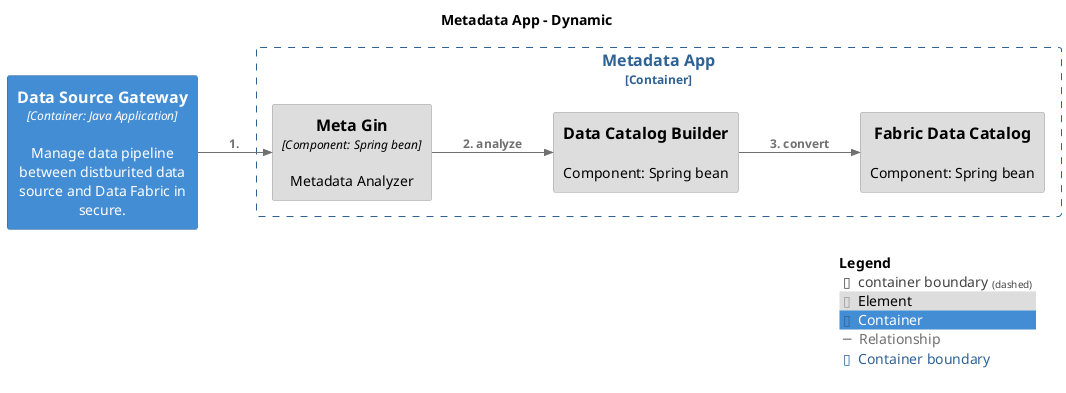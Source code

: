 @startuml
set separator none
title Metadata App - Dynamic

left to right direction

!include <C4/C4>
!include <C4/C4_Context>
!include <C4/C4_Container>
!include <C4/C4_Component>

AddElementTag("Element", $bgColor="#dddddd", $borderColor="#9a9a9a", $fontColor="#000000", $sprite="", $shadowing="")
AddElementTag("Container", $bgColor="#438dd5", $borderColor="#2e6295", $fontColor="#ffffff", $sprite="", $shadowing="")

AddRelTag("Relationship", $textColor="#707070", $lineColor="#707070", $lineStyle = "")

AddBoundaryTag("Container", $bgColor="#ffffff", $borderColor="#2e6295", $fontColor="#2e6295", $shadowing="")

skinparam svgDimensionStyle false
skinparam preserveAspectRatio meet
Container_Boundary("DataFabric.MetadataApp_boundary", "Metadata App", $tags="Container") {
  Component(DataFabric.MetadataApp.MetaGin, "Meta Gin", $techn="Component: Spring bean", $descr="Metadata Analyzer", $tags="Element", $link="")
  Component(DataFabric.MetadataApp.DataCatalogBuilder, "Data Catalog Builder", $techn="", $descr="Component: Spring bean", $tags="Element", $link="")
  Component(DataFabric.MetadataApp.FabricDataCatalog, "Fabric Data Catalog", $techn="", $descr="Component: Spring bean", $tags="Element", $link="")
}

Container(DataFabric.DataSourceGateway, "Data Source Gateway", $techn="Container: Java Application", $descr="Manage data pipeline between distburited data source and Data Fabric in secure.", $tags="Container", $link="")

Rel_D(DataFabric.DataSourceGateway, DataFabric.MetadataApp.MetaGin, "1. ", $techn="", $tags="Relationship", $link="")
Rel_D(DataFabric.MetadataApp.MetaGin, DataFabric.MetadataApp.DataCatalogBuilder, "2. analyze", $techn="", $tags="Relationship", $link="")
Rel_D(DataFabric.MetadataApp.DataCatalogBuilder, DataFabric.MetadataApp.FabricDataCatalog, "3. convert", $techn="", $tags="Relationship", $link="")

SHOW_LEGEND(true)
@enduml